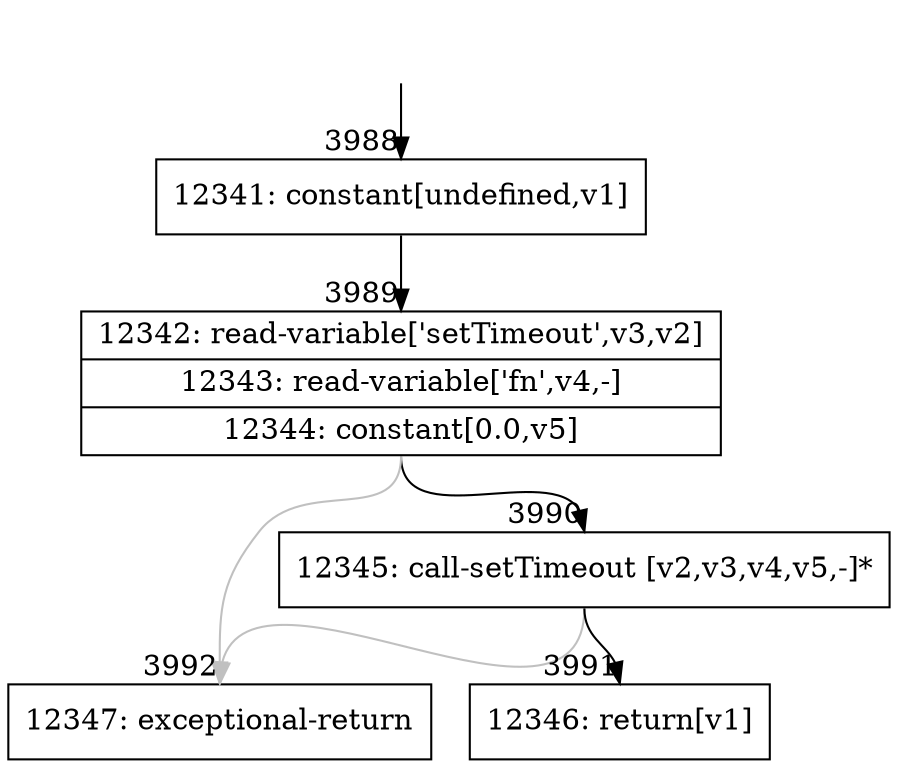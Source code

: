 digraph {
rankdir="TD"
BB_entry239[shape=none,label=""];
BB_entry239 -> BB3988 [tailport=s, headport=n, headlabel="    3988"]
BB3988 [shape=record label="{12341: constant[undefined,v1]}" ] 
BB3988 -> BB3989 [tailport=s, headport=n, headlabel="      3989"]
BB3989 [shape=record label="{12342: read-variable['setTimeout',v3,v2]|12343: read-variable['fn',v4,-]|12344: constant[0.0,v5]}" ] 
BB3989 -> BB3990 [tailport=s, headport=n, headlabel="      3990"]
BB3989 -> BB3992 [tailport=s, headport=n, color=gray, headlabel="      3992"]
BB3990 [shape=record label="{12345: call-setTimeout [v2,v3,v4,v5,-]*}" ] 
BB3990 -> BB3991 [tailport=s, headport=n, headlabel="      3991"]
BB3990 -> BB3992 [tailport=s, headport=n, color=gray]
BB3991 [shape=record label="{12346: return[v1]}" ] 
BB3992 [shape=record label="{12347: exceptional-return}" ] 
//#$~ 4147
}
